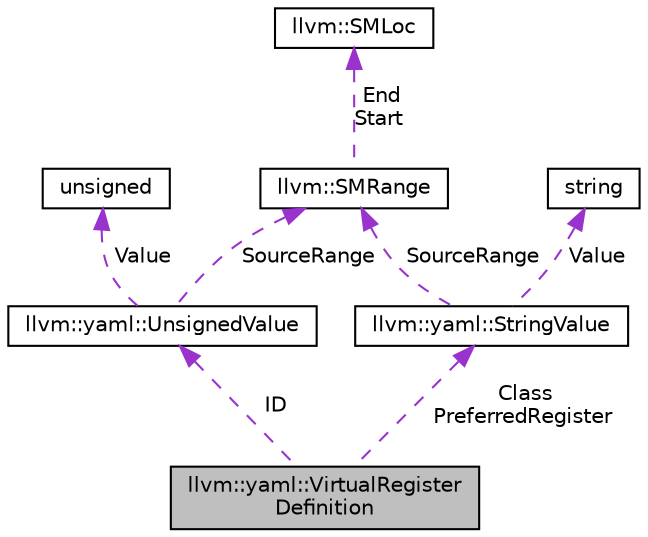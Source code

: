 digraph "llvm::yaml::VirtualRegisterDefinition"
{
 // LATEX_PDF_SIZE
  bgcolor="transparent";
  edge [fontname="Helvetica",fontsize="10",labelfontname="Helvetica",labelfontsize="10"];
  node [fontname="Helvetica",fontsize="10",shape="box"];
  Node1 [label="llvm::yaml::VirtualRegister\lDefinition",height=0.2,width=0.4,color="black", fillcolor="grey75", style="filled", fontcolor="black",tooltip=" "];
  Node2 -> Node1 [dir="back",color="darkorchid3",fontsize="10",style="dashed",label=" ID" ,fontname="Helvetica"];
  Node2 [label="llvm::yaml::UnsignedValue",height=0.2,width=0.4,color="black",URL="$structllvm_1_1yaml_1_1UnsignedValue.html",tooltip="A wrapper around unsigned which contains a source range that's being set during parsing."];
  Node3 -> Node2 [dir="back",color="darkorchid3",fontsize="10",style="dashed",label=" Value" ,fontname="Helvetica"];
  Node3 [label="unsigned",height=0.2,width=0.4,color="black",URL="$classunsigned.html",tooltip=" "];
  Node4 -> Node2 [dir="back",color="darkorchid3",fontsize="10",style="dashed",label=" SourceRange" ,fontname="Helvetica"];
  Node4 [label="llvm::SMRange",height=0.2,width=0.4,color="black",URL="$classllvm_1_1SMRange.html",tooltip="Represents a range in source code."];
  Node5 -> Node4 [dir="back",color="darkorchid3",fontsize="10",style="dashed",label=" End\nStart" ,fontname="Helvetica"];
  Node5 [label="llvm::SMLoc",height=0.2,width=0.4,color="black",URL="$classllvm_1_1SMLoc.html",tooltip="Represents a location in source code."];
  Node6 -> Node1 [dir="back",color="darkorchid3",fontsize="10",style="dashed",label=" Class\nPreferredRegister" ,fontname="Helvetica"];
  Node6 [label="llvm::yaml::StringValue",height=0.2,width=0.4,color="black",URL="$structllvm_1_1yaml_1_1StringValue.html",tooltip="A wrapper around std::string which contains a source range that's being set during parsing."];
  Node7 -> Node6 [dir="back",color="darkorchid3",fontsize="10",style="dashed",label=" Value" ,fontname="Helvetica"];
  Node7 [label="string",height=0.2,width=0.4,color="black",tooltip=" "];
  Node4 -> Node6 [dir="back",color="darkorchid3",fontsize="10",style="dashed",label=" SourceRange" ,fontname="Helvetica"];
}
